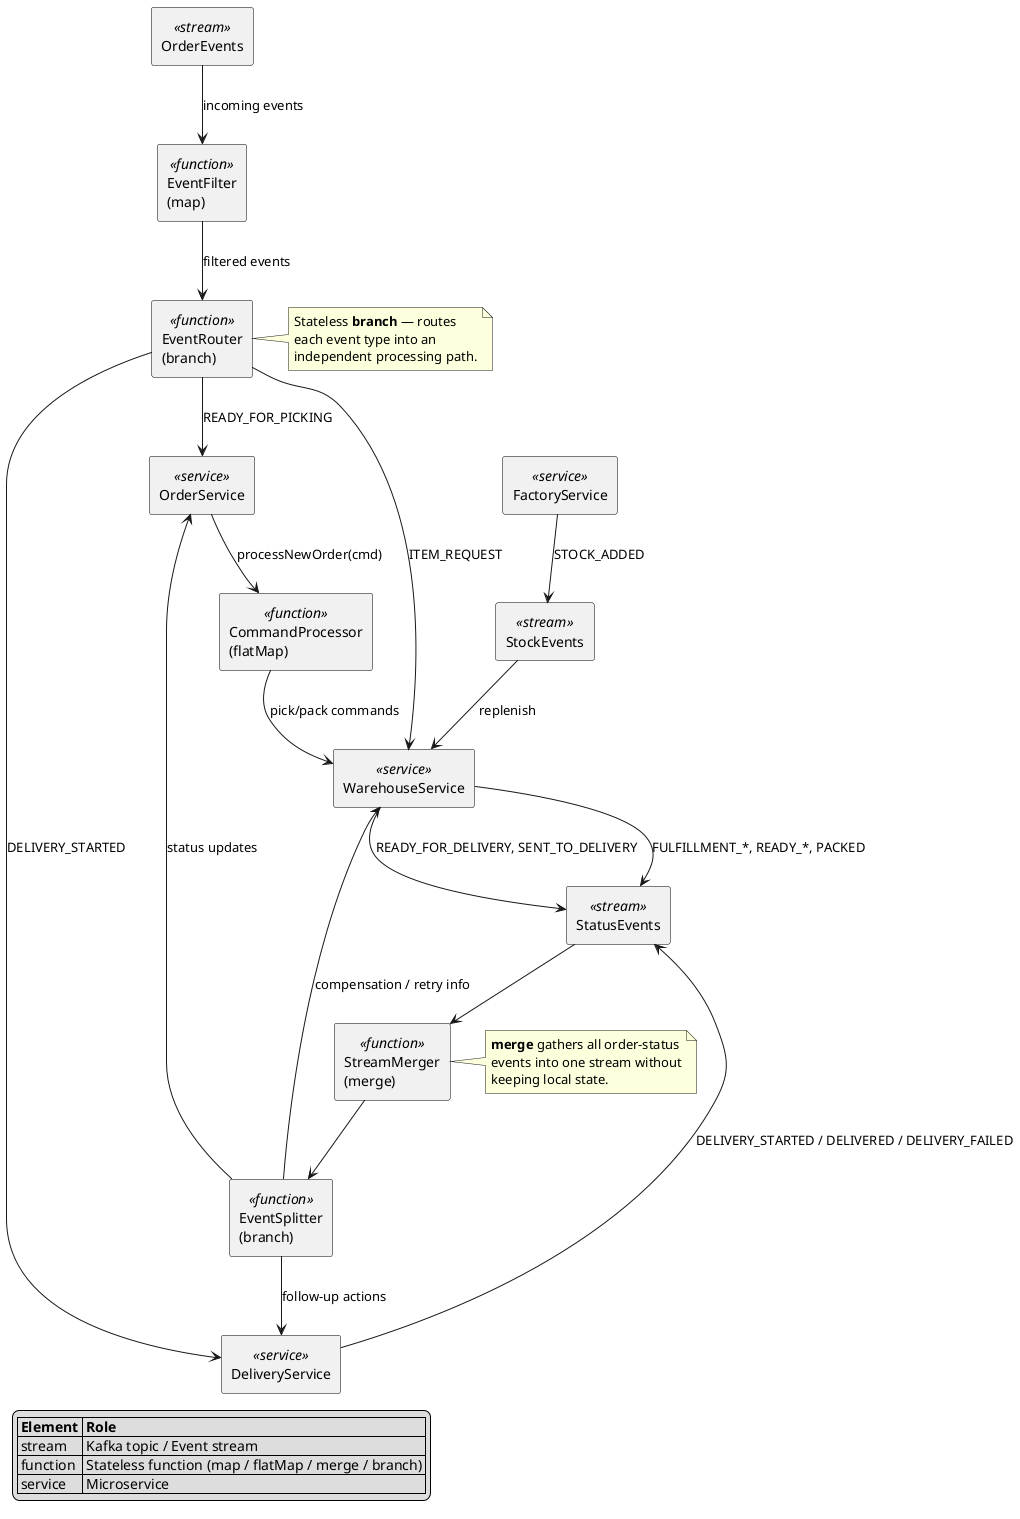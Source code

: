 @startuml
'------------------------------------------
'  General style (monochrome)
'------------------------------------------
skinparam defaultFontName Arial

skinparam rectangle {
  BorderColor Black
  FontColor Black
  Shadowing false
}
'------------------------------------------
'  Streams
'------------------------------------------
rectangle "OrderEvents"  as OrderStream  <<stream>>
rectangle "StatusEvents" as StatusStream <<stream>>
rectangle "StockEvents"  as StockStream  <<stream>>

'------------------------------------------
'  Stateless functions
'------------------------------------------
rectangle "EventFilter\n(map)"          as EventFilter      <<function>>
rectangle "EventRouter\n(branch)"       as EventRouter      <<function>>
rectangle "CommandProcessor\n(flatMap)" as CommandProcessor <<function>>
rectangle "StreamMerger\n(merge)"       as StreamMerger     <<function>>
rectangle "EventSplitter\n(branch)"     as EventSplitter    <<function>>

'------------------------------------------
'  Services
'------------------------------------------
rectangle "OrderService"     as OrderSvc   <<service>>
rectangle "WarehouseService" as WareSvc    <<service>>
rectangle "FactoryService"   as FactorySvc <<service>>
rectangle "DeliveryService"  as DelivSvc   <<service>>

'------------------------------------------
'  Pipeline
'------------------------------------------
OrderStream   --> EventFilter                 : incoming events
EventFilter   --> EventRouter                 : filtered events
EventRouter   --> OrderSvc                    : READY_FOR_PICKING
EventRouter   --> WareSvc                     : ITEM_REQUEST
EventRouter   --> DelivSvc                    : DELIVERY_STARTED

OrderSvc      --> CommandProcessor            : processNewOrder(cmd)
CommandProcessor --> WareSvc                  : pick/pack commands

WareSvc       --> StatusStream                : FULFILLMENT_*, READY_*, PACKED
FactorySvc    --> StockStream                 : STOCK_ADDED

StockStream   --> WareSvc                     : replenish
WareSvc       --> StatusStream                : READY_FOR_DELIVERY, SENT_TO_DELIVERY

DelivSvc      --> StatusStream                : DELIVERY_STARTED / DELIVERED / DELIVERY_FAILED

StatusStream  --> StreamMerger
StreamMerger  --> EventSplitter
EventSplitter --> OrderSvc                    : status updates
EventSplitter --> WareSvc                     : compensation / retry info
EventSplitter --> DelivSvc                    : follow‑up actions

'------------------------------------------
'  Annotations
'------------------------------------------
note right of EventRouter
  Stateless **branch** — routes
  each event type into an
  independent processing path.
end note

note right of StreamMerger
  **merge** gathers all order‑status
  events into one stream without
  keeping local state.
end note

legend left
|= Element |= Role |
| stream    | Kafka topic / Event stream |
| function  | Stateless function (map / flatMap / merge / branch) |
| service   | Microservice |
endlegend
@enduml